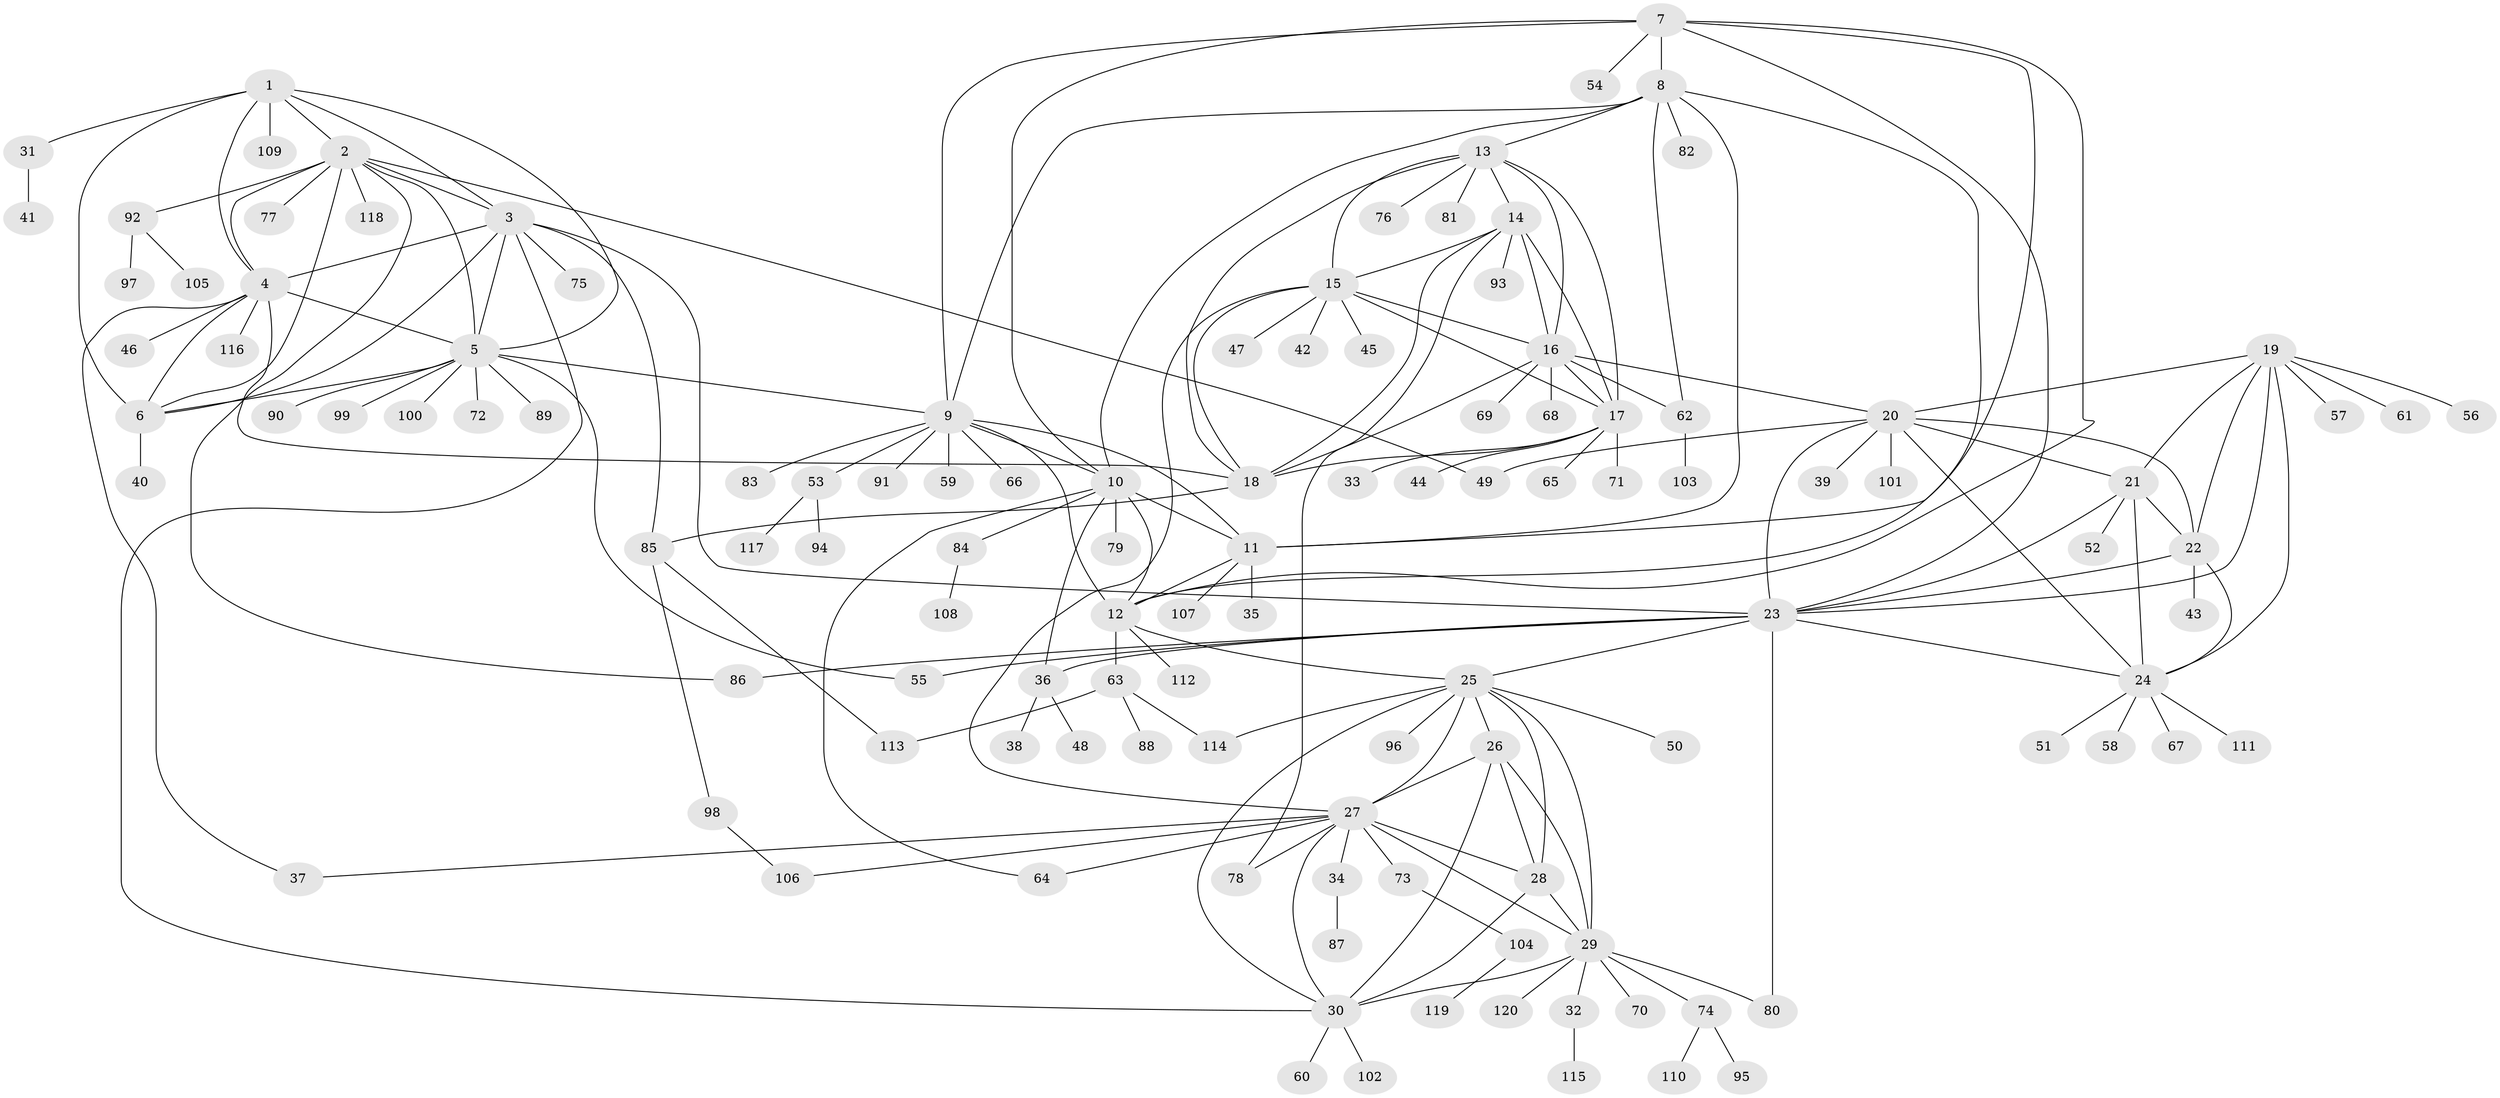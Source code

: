 // Generated by graph-tools (version 1.1) at 2025/50/03/09/25 03:50:33]
// undirected, 120 vertices, 188 edges
graph export_dot {
graph [start="1"]
  node [color=gray90,style=filled];
  1;
  2;
  3;
  4;
  5;
  6;
  7;
  8;
  9;
  10;
  11;
  12;
  13;
  14;
  15;
  16;
  17;
  18;
  19;
  20;
  21;
  22;
  23;
  24;
  25;
  26;
  27;
  28;
  29;
  30;
  31;
  32;
  33;
  34;
  35;
  36;
  37;
  38;
  39;
  40;
  41;
  42;
  43;
  44;
  45;
  46;
  47;
  48;
  49;
  50;
  51;
  52;
  53;
  54;
  55;
  56;
  57;
  58;
  59;
  60;
  61;
  62;
  63;
  64;
  65;
  66;
  67;
  68;
  69;
  70;
  71;
  72;
  73;
  74;
  75;
  76;
  77;
  78;
  79;
  80;
  81;
  82;
  83;
  84;
  85;
  86;
  87;
  88;
  89;
  90;
  91;
  92;
  93;
  94;
  95;
  96;
  97;
  98;
  99;
  100;
  101;
  102;
  103;
  104;
  105;
  106;
  107;
  108;
  109;
  110;
  111;
  112;
  113;
  114;
  115;
  116;
  117;
  118;
  119;
  120;
  1 -- 2;
  1 -- 3;
  1 -- 4;
  1 -- 5;
  1 -- 6;
  1 -- 31;
  1 -- 109;
  2 -- 3;
  2 -- 4;
  2 -- 5;
  2 -- 6;
  2 -- 49;
  2 -- 77;
  2 -- 86;
  2 -- 92;
  2 -- 118;
  3 -- 4;
  3 -- 5;
  3 -- 6;
  3 -- 23;
  3 -- 30;
  3 -- 75;
  3 -- 85;
  4 -- 5;
  4 -- 6;
  4 -- 18;
  4 -- 37;
  4 -- 46;
  4 -- 116;
  5 -- 6;
  5 -- 9;
  5 -- 55;
  5 -- 72;
  5 -- 89;
  5 -- 90;
  5 -- 99;
  5 -- 100;
  6 -- 40;
  7 -- 8;
  7 -- 9;
  7 -- 10;
  7 -- 11;
  7 -- 12;
  7 -- 23;
  7 -- 54;
  8 -- 9;
  8 -- 10;
  8 -- 11;
  8 -- 12;
  8 -- 13;
  8 -- 62;
  8 -- 82;
  9 -- 10;
  9 -- 11;
  9 -- 12;
  9 -- 53;
  9 -- 59;
  9 -- 66;
  9 -- 83;
  9 -- 91;
  10 -- 11;
  10 -- 12;
  10 -- 36;
  10 -- 64;
  10 -- 79;
  10 -- 84;
  11 -- 12;
  11 -- 35;
  11 -- 107;
  12 -- 25;
  12 -- 63;
  12 -- 112;
  13 -- 14;
  13 -- 15;
  13 -- 16;
  13 -- 17;
  13 -- 18;
  13 -- 76;
  13 -- 81;
  14 -- 15;
  14 -- 16;
  14 -- 17;
  14 -- 18;
  14 -- 78;
  14 -- 93;
  15 -- 16;
  15 -- 17;
  15 -- 18;
  15 -- 27;
  15 -- 42;
  15 -- 45;
  15 -- 47;
  16 -- 17;
  16 -- 18;
  16 -- 20;
  16 -- 62;
  16 -- 68;
  16 -- 69;
  17 -- 18;
  17 -- 33;
  17 -- 44;
  17 -- 65;
  17 -- 71;
  18 -- 85;
  19 -- 20;
  19 -- 21;
  19 -- 22;
  19 -- 23;
  19 -- 24;
  19 -- 56;
  19 -- 57;
  19 -- 61;
  20 -- 21;
  20 -- 22;
  20 -- 23;
  20 -- 24;
  20 -- 39;
  20 -- 49;
  20 -- 101;
  21 -- 22;
  21 -- 23;
  21 -- 24;
  21 -- 52;
  22 -- 23;
  22 -- 24;
  22 -- 43;
  23 -- 24;
  23 -- 25;
  23 -- 36;
  23 -- 55;
  23 -- 80;
  23 -- 86;
  24 -- 51;
  24 -- 58;
  24 -- 67;
  24 -- 111;
  25 -- 26;
  25 -- 27;
  25 -- 28;
  25 -- 29;
  25 -- 30;
  25 -- 50;
  25 -- 96;
  25 -- 114;
  26 -- 27;
  26 -- 28;
  26 -- 29;
  26 -- 30;
  27 -- 28;
  27 -- 29;
  27 -- 30;
  27 -- 34;
  27 -- 37;
  27 -- 64;
  27 -- 73;
  27 -- 78;
  27 -- 106;
  28 -- 29;
  28 -- 30;
  29 -- 30;
  29 -- 32;
  29 -- 70;
  29 -- 74;
  29 -- 80;
  29 -- 120;
  30 -- 60;
  30 -- 102;
  31 -- 41;
  32 -- 115;
  34 -- 87;
  36 -- 38;
  36 -- 48;
  53 -- 94;
  53 -- 117;
  62 -- 103;
  63 -- 88;
  63 -- 113;
  63 -- 114;
  73 -- 104;
  74 -- 95;
  74 -- 110;
  84 -- 108;
  85 -- 98;
  85 -- 113;
  92 -- 97;
  92 -- 105;
  98 -- 106;
  104 -- 119;
}
